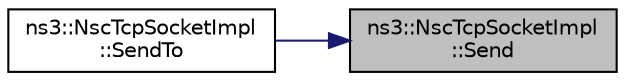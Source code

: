 digraph "ns3::NscTcpSocketImpl::Send"
{
 // LATEX_PDF_SIZE
  edge [fontname="Helvetica",fontsize="10",labelfontname="Helvetica",labelfontsize="10"];
  node [fontname="Helvetica",fontsize="10",shape=record];
  rankdir="RL";
  Node1 [label="ns3::NscTcpSocketImpl\l::Send",height=0.2,width=0.4,color="black", fillcolor="grey75", style="filled", fontcolor="black",tooltip="Send data (or dummy data) to the remote host."];
  Node1 -> Node2 [dir="back",color="midnightblue",fontsize="10",style="solid",fontname="Helvetica"];
  Node2 [label="ns3::NscTcpSocketImpl\l::SendTo",height=0.2,width=0.4,color="black", fillcolor="white", style="filled",URL="$classns3_1_1_nsc_tcp_socket_impl.html#af57597dcb4e66ed155fe9ebea9c7a7da",tooltip="Send data to a specified peer."];
}
